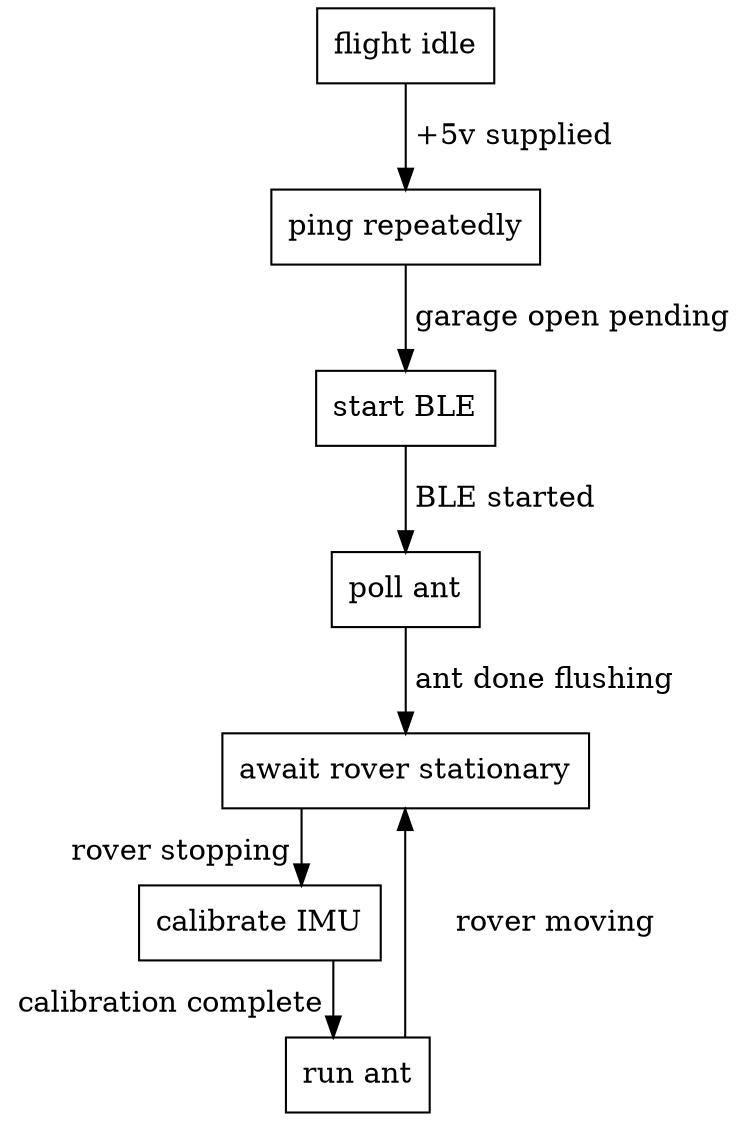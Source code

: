 digraph {
    splines = ortho;

    node [shape = box];

    "flight idle" -> "ping repeatedly" [label = " +5v supplied"]
    "ping repeatedly" -> "start BLE" [label = " garage open pending "]
    "start BLE" -> "poll ant" [label = " BLE started "]
    "poll ant" -> "await rover stationary" [label = " ant done flushing "]
    "await rover stationary" -> "calibrate IMU" [xlabel = " rover stopping "]
    "calibrate IMU" -> "run ant" [xlabel = " calibration complete "]

    "run ant" -> "await rover stationary" [label = "rover moving"]
}
